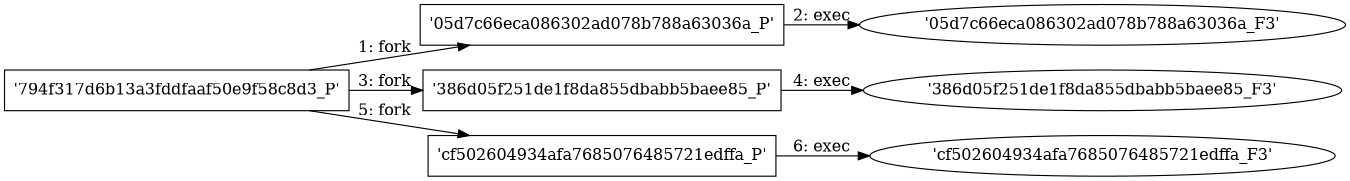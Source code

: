 digraph "D:\Learning\Paper\apt\基于CTI的攻击预警\Dataset\攻击图\ASGfromALLCTI\Vulnerability Spotlight Two code execution vulnerabilities in Microsoft Excel.dot" {
rankdir="LR"
size="9"
fixedsize="false"
splines="true"
nodesep=0.3
ranksep=0
fontsize=10
overlap="scalexy"
engine= "neato"
	"'794f317d6b13a3fddfaaf50e9f58c8d3_P'" [node_type=Process shape=box]
	"'05d7c66eca086302ad078b788a63036a_P'" [node_type=Process shape=box]
	"'794f317d6b13a3fddfaaf50e9f58c8d3_P'" -> "'05d7c66eca086302ad078b788a63036a_P'" [label="1: fork"]
	"'05d7c66eca086302ad078b788a63036a_P'" [node_type=Process shape=box]
	"'05d7c66eca086302ad078b788a63036a_F3'" [node_type=File shape=ellipse]
	"'05d7c66eca086302ad078b788a63036a_P'" -> "'05d7c66eca086302ad078b788a63036a_F3'" [label="2: exec"]
	"'794f317d6b13a3fddfaaf50e9f58c8d3_P'" [node_type=Process shape=box]
	"'386d05f251de1f8da855dbabb5baee85_P'" [node_type=Process shape=box]
	"'794f317d6b13a3fddfaaf50e9f58c8d3_P'" -> "'386d05f251de1f8da855dbabb5baee85_P'" [label="3: fork"]
	"'386d05f251de1f8da855dbabb5baee85_P'" [node_type=Process shape=box]
	"'386d05f251de1f8da855dbabb5baee85_F3'" [node_type=File shape=ellipse]
	"'386d05f251de1f8da855dbabb5baee85_P'" -> "'386d05f251de1f8da855dbabb5baee85_F3'" [label="4: exec"]
	"'794f317d6b13a3fddfaaf50e9f58c8d3_P'" [node_type=Process shape=box]
	"'cf502604934afa7685076485721edffa_P'" [node_type=Process shape=box]
	"'794f317d6b13a3fddfaaf50e9f58c8d3_P'" -> "'cf502604934afa7685076485721edffa_P'" [label="5: fork"]
	"'cf502604934afa7685076485721edffa_P'" [node_type=Process shape=box]
	"'cf502604934afa7685076485721edffa_F3'" [node_type=File shape=ellipse]
	"'cf502604934afa7685076485721edffa_P'" -> "'cf502604934afa7685076485721edffa_F3'" [label="6: exec"]
}
